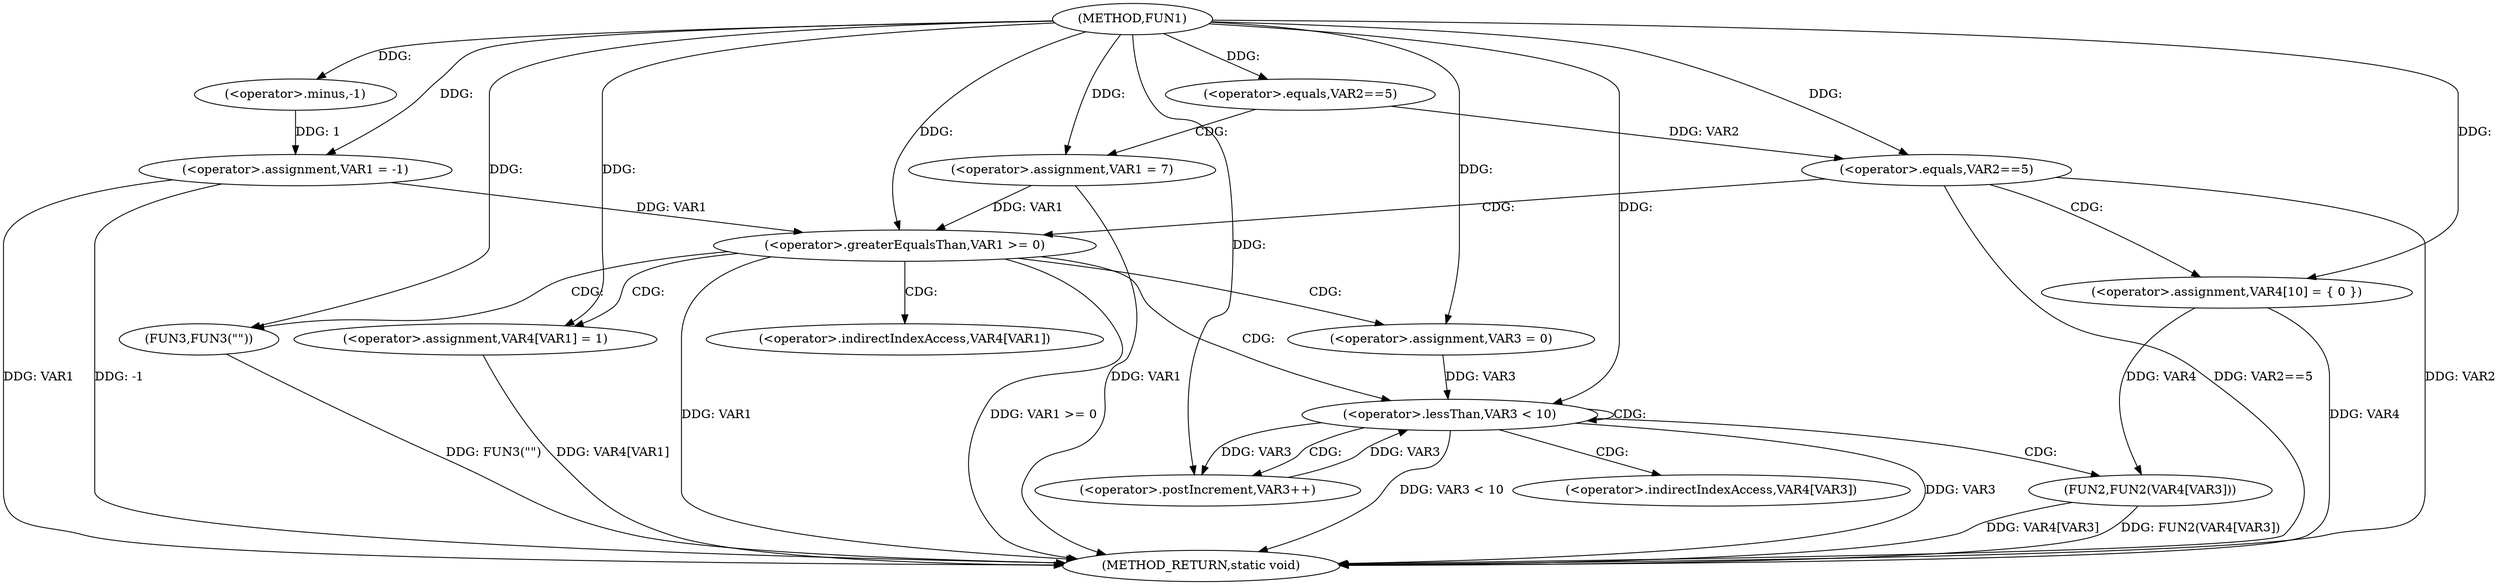 digraph FUN1 {  
"1000100" [label = "(METHOD,FUN1)" ]
"1000153" [label = "(METHOD_RETURN,static void)" ]
"1000103" [label = "(<operator>.assignment,VAR1 = -1)" ]
"1000105" [label = "(<operator>.minus,-1)" ]
"1000108" [label = "(<operator>.equals,VAR2==5)" ]
"1000112" [label = "(<operator>.assignment,VAR1 = 7)" ]
"1000116" [label = "(<operator>.equals,VAR2==5)" ]
"1000123" [label = "(<operator>.assignment,VAR4[10] = { 0 })" ]
"1000126" [label = "(<operator>.greaterEqualsThan,VAR1 >= 0)" ]
"1000130" [label = "(<operator>.assignment,VAR4[VAR1] = 1)" ]
"1000136" [label = "(<operator>.assignment,VAR3 = 0)" ]
"1000139" [label = "(<operator>.lessThan,VAR3 < 10)" ]
"1000142" [label = "(<operator>.postIncrement,VAR3++)" ]
"1000145" [label = "(FUN2,FUN2(VAR4[VAR3]))" ]
"1000151" [label = "(FUN3,FUN3(\"\"))" ]
"1000131" [label = "(<operator>.indirectIndexAccess,VAR4[VAR1])" ]
"1000146" [label = "(<operator>.indirectIndexAccess,VAR4[VAR3])" ]
  "1000116" -> "1000153"  [ label = "DDG: VAR2"] 
  "1000151" -> "1000153"  [ label = "DDG: FUN3(\"\")"] 
  "1000103" -> "1000153"  [ label = "DDG: VAR1"] 
  "1000103" -> "1000153"  [ label = "DDG: -1"] 
  "1000139" -> "1000153"  [ label = "DDG: VAR3"] 
  "1000126" -> "1000153"  [ label = "DDG: VAR1"] 
  "1000112" -> "1000153"  [ label = "DDG: VAR1"] 
  "1000145" -> "1000153"  [ label = "DDG: VAR4[VAR3]"] 
  "1000116" -> "1000153"  [ label = "DDG: VAR2==5"] 
  "1000126" -> "1000153"  [ label = "DDG: VAR1 >= 0"] 
  "1000139" -> "1000153"  [ label = "DDG: VAR3 < 10"] 
  "1000145" -> "1000153"  [ label = "DDG: FUN2(VAR4[VAR3])"] 
  "1000130" -> "1000153"  [ label = "DDG: VAR4[VAR1]"] 
  "1000123" -> "1000153"  [ label = "DDG: VAR4"] 
  "1000105" -> "1000103"  [ label = "DDG: 1"] 
  "1000100" -> "1000103"  [ label = "DDG: "] 
  "1000100" -> "1000105"  [ label = "DDG: "] 
  "1000100" -> "1000108"  [ label = "DDG: "] 
  "1000100" -> "1000112"  [ label = "DDG: "] 
  "1000108" -> "1000116"  [ label = "DDG: VAR2"] 
  "1000100" -> "1000116"  [ label = "DDG: "] 
  "1000100" -> "1000123"  [ label = "DDG: "] 
  "1000103" -> "1000126"  [ label = "DDG: VAR1"] 
  "1000112" -> "1000126"  [ label = "DDG: VAR1"] 
  "1000100" -> "1000126"  [ label = "DDG: "] 
  "1000100" -> "1000130"  [ label = "DDG: "] 
  "1000100" -> "1000136"  [ label = "DDG: "] 
  "1000142" -> "1000139"  [ label = "DDG: VAR3"] 
  "1000136" -> "1000139"  [ label = "DDG: VAR3"] 
  "1000100" -> "1000139"  [ label = "DDG: "] 
  "1000139" -> "1000142"  [ label = "DDG: VAR3"] 
  "1000100" -> "1000142"  [ label = "DDG: "] 
  "1000123" -> "1000145"  [ label = "DDG: VAR4"] 
  "1000100" -> "1000151"  [ label = "DDG: "] 
  "1000108" -> "1000112"  [ label = "CDG: "] 
  "1000116" -> "1000126"  [ label = "CDG: "] 
  "1000116" -> "1000123"  [ label = "CDG: "] 
  "1000126" -> "1000131"  [ label = "CDG: "] 
  "1000126" -> "1000151"  [ label = "CDG: "] 
  "1000126" -> "1000130"  [ label = "CDG: "] 
  "1000126" -> "1000139"  [ label = "CDG: "] 
  "1000126" -> "1000136"  [ label = "CDG: "] 
  "1000139" -> "1000142"  [ label = "CDG: "] 
  "1000139" -> "1000145"  [ label = "CDG: "] 
  "1000139" -> "1000139"  [ label = "CDG: "] 
  "1000139" -> "1000146"  [ label = "CDG: "] 
}

